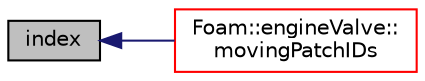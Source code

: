 digraph "index"
{
  bgcolor="transparent";
  edge [fontname="Helvetica",fontsize="10",labelfontname="Helvetica",labelfontsize="10"];
  node [fontname="Helvetica",fontsize="10",shape=record];
  rankdir="LR";
  Node1 [label="index",height=0.2,width=0.4,color="black", fillcolor="grey75", style="filled", fontcolor="black"];
  Node1 -> Node2 [dir="back",color="midnightblue",fontsize="10",style="solid",fontname="Helvetica"];
  Node2 [label="Foam::engineValve::\lmovingPatchIDs",height=0.2,width=0.4,color="red",URL="$a00649.html#a0b3333d8dee0a308a16341817970e71b",tooltip="Return list of active patch labels for the valve head. "];
}
